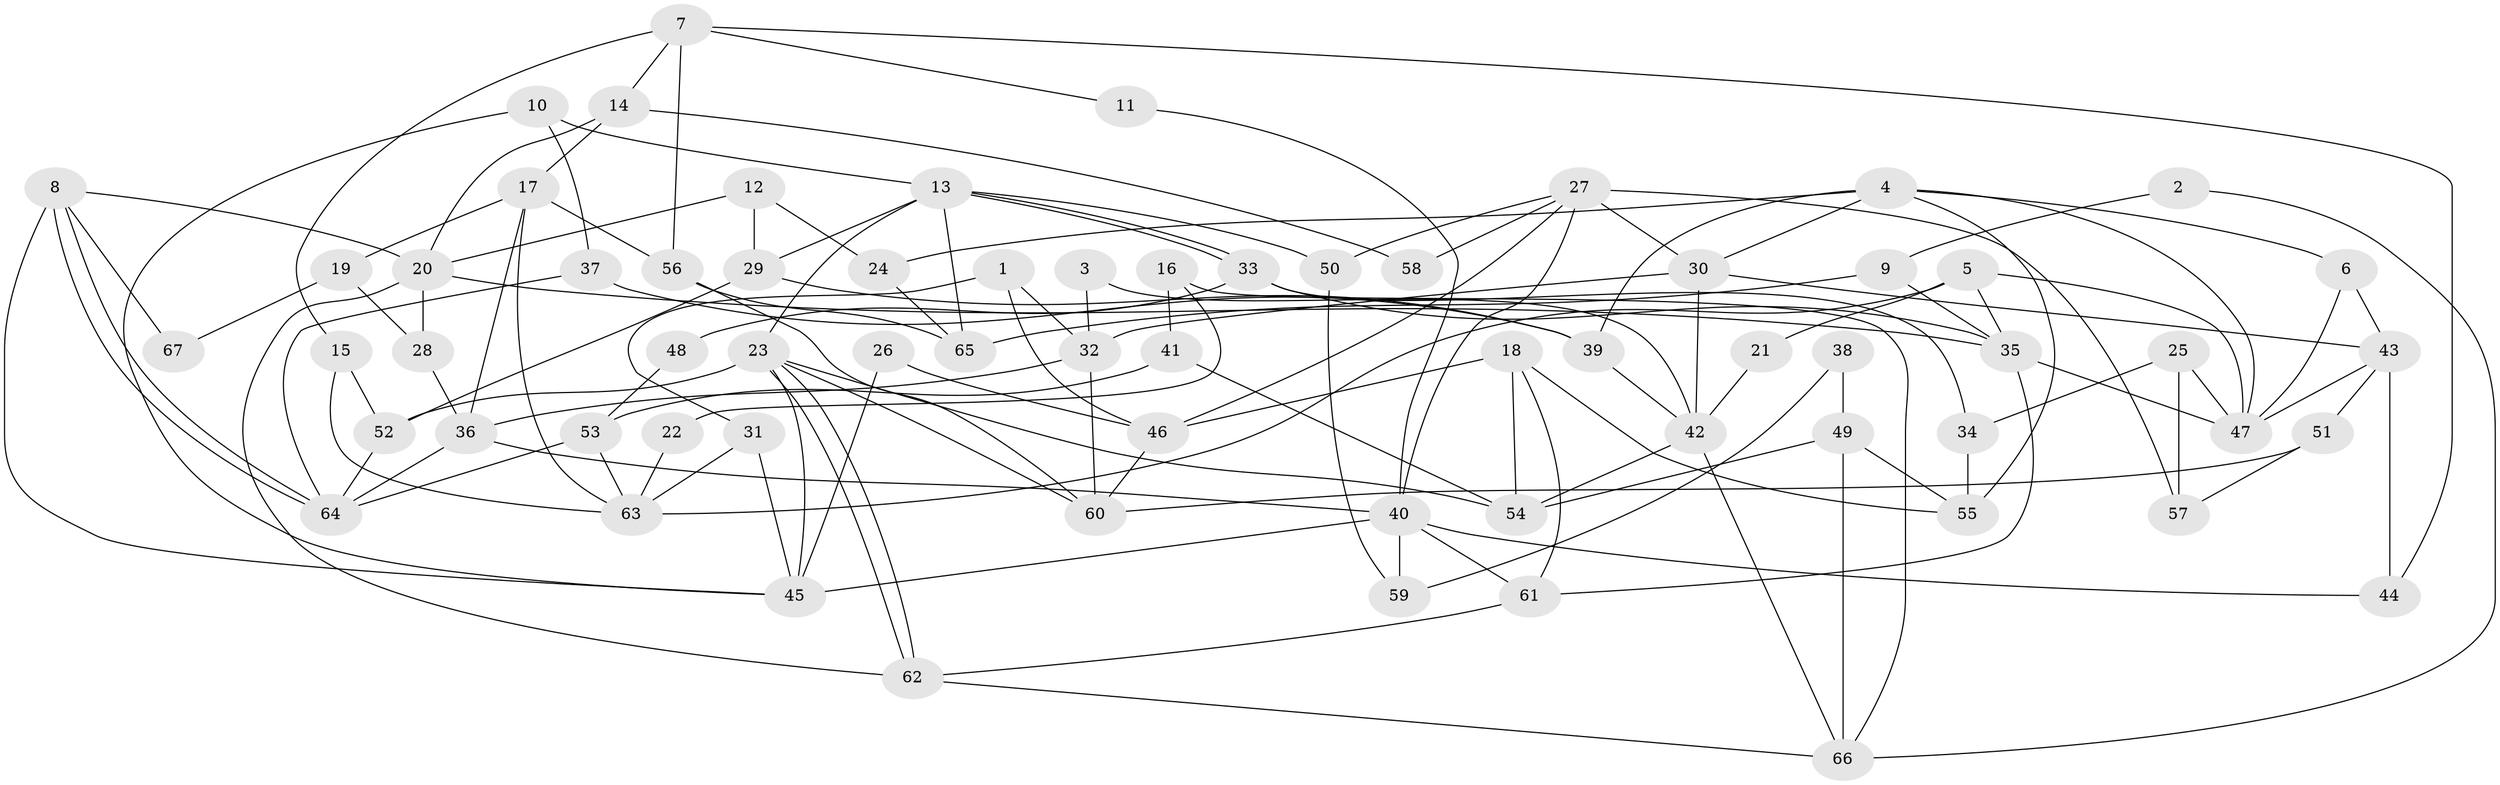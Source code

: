 // Generated by graph-tools (version 1.1) at 2025/14/03/09/25 04:14:59]
// undirected, 67 vertices, 134 edges
graph export_dot {
graph [start="1"]
  node [color=gray90,style=filled];
  1;
  2;
  3;
  4;
  5;
  6;
  7;
  8;
  9;
  10;
  11;
  12;
  13;
  14;
  15;
  16;
  17;
  18;
  19;
  20;
  21;
  22;
  23;
  24;
  25;
  26;
  27;
  28;
  29;
  30;
  31;
  32;
  33;
  34;
  35;
  36;
  37;
  38;
  39;
  40;
  41;
  42;
  43;
  44;
  45;
  46;
  47;
  48;
  49;
  50;
  51;
  52;
  53;
  54;
  55;
  56;
  57;
  58;
  59;
  60;
  61;
  62;
  63;
  64;
  65;
  66;
  67;
  1 -- 46;
  1 -- 32;
  1 -- 31;
  2 -- 66;
  2 -- 9;
  3 -- 42;
  3 -- 32;
  4 -- 39;
  4 -- 6;
  4 -- 24;
  4 -- 30;
  4 -- 47;
  4 -- 55;
  5 -- 47;
  5 -- 63;
  5 -- 21;
  5 -- 35;
  6 -- 43;
  6 -- 47;
  7 -- 44;
  7 -- 56;
  7 -- 11;
  7 -- 14;
  7 -- 15;
  8 -- 64;
  8 -- 64;
  8 -- 45;
  8 -- 20;
  8 -- 67;
  9 -- 35;
  9 -- 65;
  10 -- 13;
  10 -- 45;
  10 -- 37;
  11 -- 40;
  12 -- 29;
  12 -- 20;
  12 -- 24;
  13 -- 33;
  13 -- 33;
  13 -- 23;
  13 -- 29;
  13 -- 50;
  13 -- 65;
  14 -- 20;
  14 -- 17;
  14 -- 58;
  15 -- 63;
  15 -- 52;
  16 -- 41;
  16 -- 66;
  16 -- 22;
  17 -- 36;
  17 -- 19;
  17 -- 56;
  17 -- 63;
  18 -- 54;
  18 -- 61;
  18 -- 46;
  18 -- 55;
  19 -- 28;
  19 -- 67;
  20 -- 62;
  20 -- 28;
  20 -- 35;
  21 -- 42;
  22 -- 63;
  23 -- 54;
  23 -- 62;
  23 -- 62;
  23 -- 45;
  23 -- 52;
  23 -- 60;
  24 -- 65;
  25 -- 34;
  25 -- 47;
  25 -- 57;
  26 -- 46;
  26 -- 45;
  27 -- 46;
  27 -- 57;
  27 -- 30;
  27 -- 40;
  27 -- 50;
  27 -- 58;
  28 -- 36;
  29 -- 52;
  29 -- 39;
  30 -- 32;
  30 -- 42;
  30 -- 43;
  31 -- 45;
  31 -- 63;
  32 -- 60;
  32 -- 36;
  33 -- 35;
  33 -- 34;
  33 -- 48;
  34 -- 55;
  35 -- 47;
  35 -- 61;
  36 -- 64;
  36 -- 40;
  37 -- 64;
  37 -- 39;
  38 -- 49;
  38 -- 59;
  39 -- 42;
  40 -- 44;
  40 -- 45;
  40 -- 59;
  40 -- 61;
  41 -- 54;
  41 -- 53;
  42 -- 54;
  42 -- 66;
  43 -- 47;
  43 -- 44;
  43 -- 51;
  46 -- 60;
  48 -- 53;
  49 -- 66;
  49 -- 55;
  49 -- 54;
  50 -- 59;
  51 -- 60;
  51 -- 57;
  52 -- 64;
  53 -- 63;
  53 -- 64;
  56 -- 65;
  56 -- 60;
  61 -- 62;
  62 -- 66;
}

